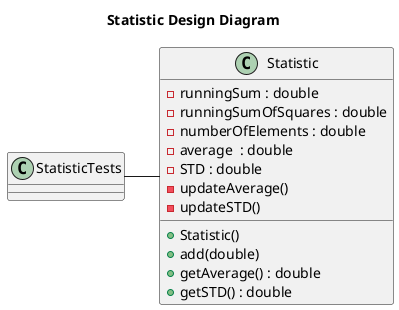
@startuml Statistic Design Diagram

title Statistic Design Diagram

class Statistic {
    - runningSum : double
    - runningSumOfSquares : double
    - numberOfElements : double
    - average  : double
    - STD : double
    - updateAverage()
    - updateSTD()
    __
    + Statistic()
    + add(double)
    + getAverage() : double
    + getSTD() : double
}

class StatisticTests {
    __
}

Statistic -left- StatisticTests

@enduml
